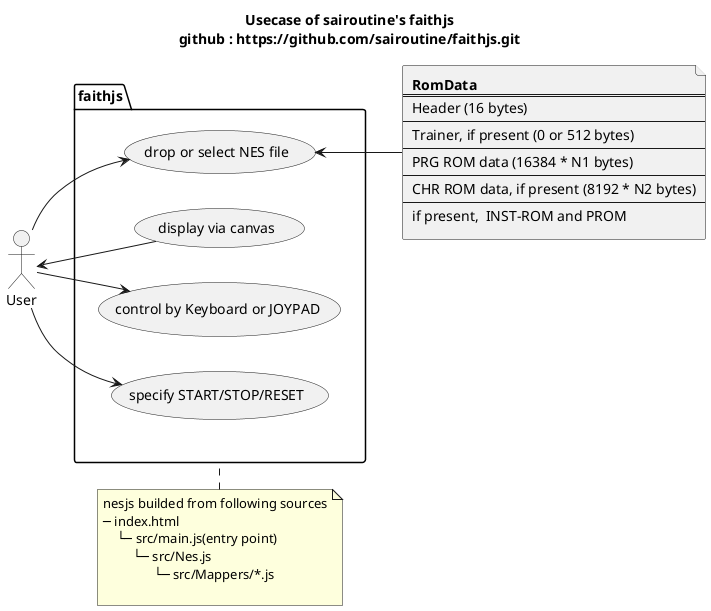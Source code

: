 @startuml
' 01_usecase_faithjs.uml

Title 
Usecase of sairoutine's faithjs
github : https://github.com/sairoutine/faithjs.git
end Title

left to right direction

actor User
File  RomData [
<b>RomData</b>
====
Header (16 bytes)
----
Trainer, if present (0 or 512 bytes)
----
PRG ROM data (16384 * N1 bytes)
----
CHR ROM data, if present (8192 * N2 bytes)
----
if present,  INST-ROM and PROM
]
package  faithjs  {
User --> (drop or select NES file)
(drop or select NES file) <-- RomData
User <-- (display via canvas)
User --> (control by Keyboard or JOYPAD)
User --> (specify START/STOP/RESET)
}


note top of faithjs
nesjs builded from following sources
─ index.html
    └─ src/main.js(entry point)
         └─ src/Nes.js
               └─ src/Mappers/*.js

end note

@enduml